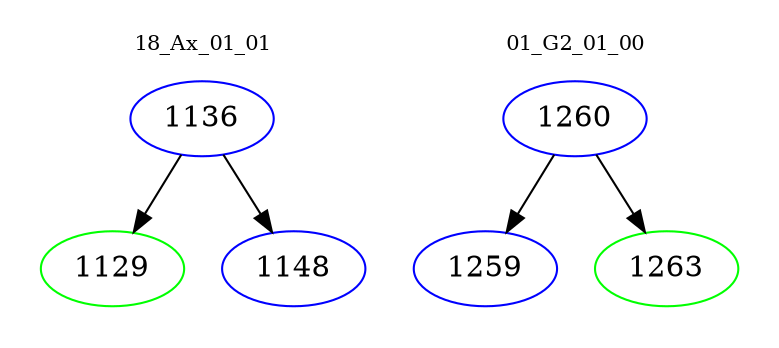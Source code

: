 digraph{
subgraph cluster_0 {
color = white
label = "18_Ax_01_01";
fontsize=10;
T0_1136 [label="1136", color="blue"]
T0_1136 -> T0_1129 [color="black"]
T0_1129 [label="1129", color="green"]
T0_1136 -> T0_1148 [color="black"]
T0_1148 [label="1148", color="blue"]
}
subgraph cluster_1 {
color = white
label = "01_G2_01_00";
fontsize=10;
T1_1260 [label="1260", color="blue"]
T1_1260 -> T1_1259 [color="black"]
T1_1259 [label="1259", color="blue"]
T1_1260 -> T1_1263 [color="black"]
T1_1263 [label="1263", color="green"]
}
}
